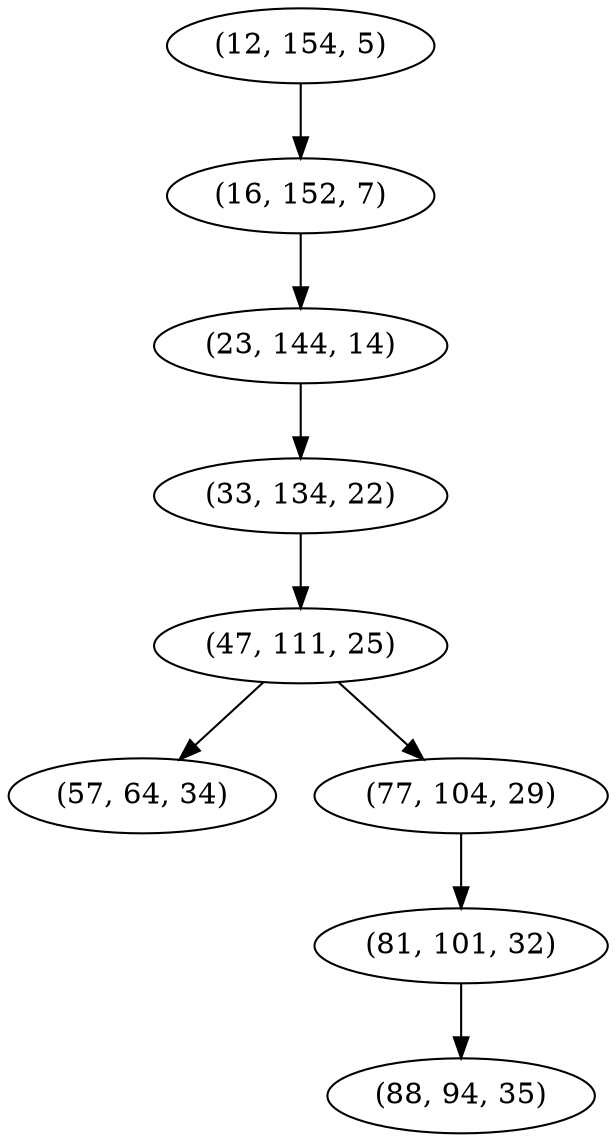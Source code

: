 digraph tree {
    "(12, 154, 5)";
    "(16, 152, 7)";
    "(23, 144, 14)";
    "(33, 134, 22)";
    "(47, 111, 25)";
    "(57, 64, 34)";
    "(77, 104, 29)";
    "(81, 101, 32)";
    "(88, 94, 35)";
    "(12, 154, 5)" -> "(16, 152, 7)";
    "(16, 152, 7)" -> "(23, 144, 14)";
    "(23, 144, 14)" -> "(33, 134, 22)";
    "(33, 134, 22)" -> "(47, 111, 25)";
    "(47, 111, 25)" -> "(57, 64, 34)";
    "(47, 111, 25)" -> "(77, 104, 29)";
    "(77, 104, 29)" -> "(81, 101, 32)";
    "(81, 101, 32)" -> "(88, 94, 35)";
}
